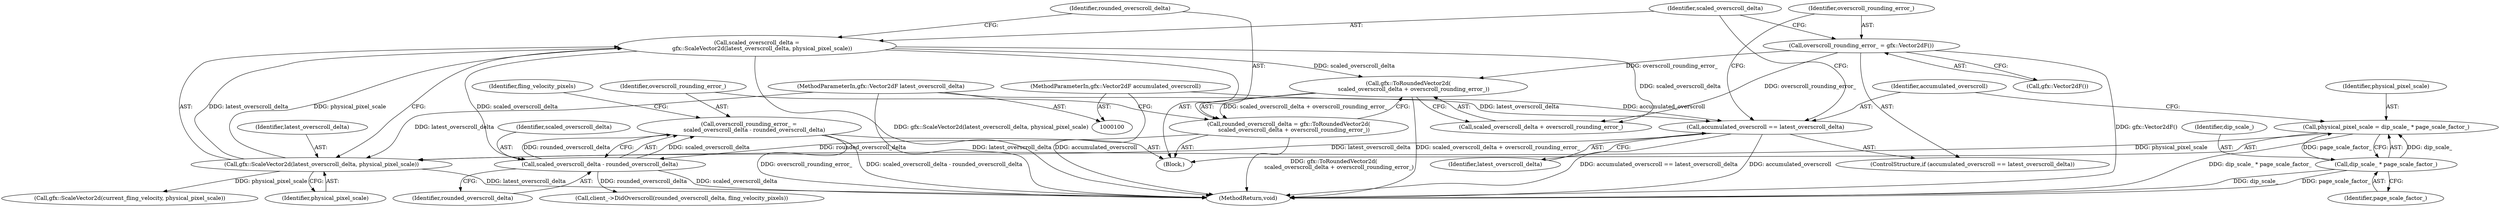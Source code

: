 digraph "1_Chrome_6d9425ec7badda912555d46ea7abcfab81fdd9b9@integer" {
"1000131" [label="(Call,overscroll_rounding_error_ =\n      scaled_overscroll_delta - rounded_overscroll_delta)"];
"1000133" [label="(Call,scaled_overscroll_delta - rounded_overscroll_delta)"];
"1000119" [label="(Call,scaled_overscroll_delta =\n      gfx::ScaleVector2d(latest_overscroll_delta, physical_pixel_scale))"];
"1000121" [label="(Call,gfx::ScaleVector2d(latest_overscroll_delta, physical_pixel_scale))"];
"1000112" [label="(Call,accumulated_overscroll == latest_overscroll_delta)"];
"1000101" [label="(MethodParameterIn,gfx::Vector2dF accumulated_overscroll)"];
"1000102" [label="(MethodParameterIn,gfx::Vector2dF latest_overscroll_delta)"];
"1000106" [label="(Call,physical_pixel_scale = dip_scale_ * page_scale_factor_)"];
"1000108" [label="(Call,dip_scale_ * page_scale_factor_)"];
"1000125" [label="(Call,rounded_overscroll_delta = gfx::ToRoundedVector2d(\n      scaled_overscroll_delta + overscroll_rounding_error_))"];
"1000127" [label="(Call,gfx::ToRoundedVector2d(\n      scaled_overscroll_delta + overscroll_rounding_error_))"];
"1000115" [label="(Call,overscroll_rounding_error_ = gfx::Vector2dF())"];
"1000121" [label="(Call,gfx::ScaleVector2d(latest_overscroll_delta, physical_pixel_scale))"];
"1000138" [label="(Identifier,fling_velocity_pixels)"];
"1000104" [label="(Block,)"];
"1000110" [label="(Identifier,page_scale_factor_)"];
"1000126" [label="(Identifier,rounded_overscroll_delta)"];
"1000107" [label="(Identifier,physical_pixel_scale)"];
"1000114" [label="(Identifier,latest_overscroll_delta)"];
"1000113" [label="(Identifier,accumulated_overscroll)"];
"1000145" [label="(MethodReturn,void)"];
"1000132" [label="(Identifier,overscroll_rounding_error_)"];
"1000112" [label="(Call,accumulated_overscroll == latest_overscroll_delta)"];
"1000106" [label="(Call,physical_pixel_scale = dip_scale_ * page_scale_factor_)"];
"1000115" [label="(Call,overscroll_rounding_error_ = gfx::Vector2dF())"];
"1000122" [label="(Identifier,latest_overscroll_delta)"];
"1000116" [label="(Identifier,overscroll_rounding_error_)"];
"1000131" [label="(Call,overscroll_rounding_error_ =\n      scaled_overscroll_delta - rounded_overscroll_delta)"];
"1000101" [label="(MethodParameterIn,gfx::Vector2dF accumulated_overscroll)"];
"1000135" [label="(Identifier,rounded_overscroll_delta)"];
"1000111" [label="(ControlStructure,if (accumulated_overscroll == latest_overscroll_delta))"];
"1000102" [label="(MethodParameterIn,gfx::Vector2dF latest_overscroll_delta)"];
"1000133" [label="(Call,scaled_overscroll_delta - rounded_overscroll_delta)"];
"1000119" [label="(Call,scaled_overscroll_delta =\n      gfx::ScaleVector2d(latest_overscroll_delta, physical_pixel_scale))"];
"1000120" [label="(Identifier,scaled_overscroll_delta)"];
"1000142" [label="(Call,client_->DidOverscroll(rounded_overscroll_delta, fling_velocity_pixels))"];
"1000139" [label="(Call,gfx::ScaleVector2d(current_fling_velocity, physical_pixel_scale))"];
"1000117" [label="(Call,gfx::Vector2dF())"];
"1000127" [label="(Call,gfx::ToRoundedVector2d(\n      scaled_overscroll_delta + overscroll_rounding_error_))"];
"1000109" [label="(Identifier,dip_scale_)"];
"1000108" [label="(Call,dip_scale_ * page_scale_factor_)"];
"1000123" [label="(Identifier,physical_pixel_scale)"];
"1000125" [label="(Call,rounded_overscroll_delta = gfx::ToRoundedVector2d(\n      scaled_overscroll_delta + overscroll_rounding_error_))"];
"1000128" [label="(Call,scaled_overscroll_delta + overscroll_rounding_error_)"];
"1000134" [label="(Identifier,scaled_overscroll_delta)"];
"1000131" -> "1000104"  [label="AST: "];
"1000131" -> "1000133"  [label="CFG: "];
"1000132" -> "1000131"  [label="AST: "];
"1000133" -> "1000131"  [label="AST: "];
"1000138" -> "1000131"  [label="CFG: "];
"1000131" -> "1000145"  [label="DDG: overscroll_rounding_error_"];
"1000131" -> "1000145"  [label="DDG: scaled_overscroll_delta - rounded_overscroll_delta"];
"1000133" -> "1000131"  [label="DDG: scaled_overscroll_delta"];
"1000133" -> "1000131"  [label="DDG: rounded_overscroll_delta"];
"1000133" -> "1000135"  [label="CFG: "];
"1000134" -> "1000133"  [label="AST: "];
"1000135" -> "1000133"  [label="AST: "];
"1000133" -> "1000145"  [label="DDG: scaled_overscroll_delta"];
"1000119" -> "1000133"  [label="DDG: scaled_overscroll_delta"];
"1000125" -> "1000133"  [label="DDG: rounded_overscroll_delta"];
"1000133" -> "1000142"  [label="DDG: rounded_overscroll_delta"];
"1000119" -> "1000104"  [label="AST: "];
"1000119" -> "1000121"  [label="CFG: "];
"1000120" -> "1000119"  [label="AST: "];
"1000121" -> "1000119"  [label="AST: "];
"1000126" -> "1000119"  [label="CFG: "];
"1000119" -> "1000145"  [label="DDG: gfx::ScaleVector2d(latest_overscroll_delta, physical_pixel_scale)"];
"1000121" -> "1000119"  [label="DDG: latest_overscroll_delta"];
"1000121" -> "1000119"  [label="DDG: physical_pixel_scale"];
"1000119" -> "1000127"  [label="DDG: scaled_overscroll_delta"];
"1000119" -> "1000128"  [label="DDG: scaled_overscroll_delta"];
"1000121" -> "1000123"  [label="CFG: "];
"1000122" -> "1000121"  [label="AST: "];
"1000123" -> "1000121"  [label="AST: "];
"1000121" -> "1000145"  [label="DDG: latest_overscroll_delta"];
"1000112" -> "1000121"  [label="DDG: latest_overscroll_delta"];
"1000102" -> "1000121"  [label="DDG: latest_overscroll_delta"];
"1000106" -> "1000121"  [label="DDG: physical_pixel_scale"];
"1000121" -> "1000139"  [label="DDG: physical_pixel_scale"];
"1000112" -> "1000111"  [label="AST: "];
"1000112" -> "1000114"  [label="CFG: "];
"1000113" -> "1000112"  [label="AST: "];
"1000114" -> "1000112"  [label="AST: "];
"1000116" -> "1000112"  [label="CFG: "];
"1000120" -> "1000112"  [label="CFG: "];
"1000112" -> "1000145"  [label="DDG: accumulated_overscroll == latest_overscroll_delta"];
"1000112" -> "1000145"  [label="DDG: accumulated_overscroll"];
"1000101" -> "1000112"  [label="DDG: accumulated_overscroll"];
"1000102" -> "1000112"  [label="DDG: latest_overscroll_delta"];
"1000101" -> "1000100"  [label="AST: "];
"1000101" -> "1000145"  [label="DDG: accumulated_overscroll"];
"1000102" -> "1000100"  [label="AST: "];
"1000102" -> "1000145"  [label="DDG: latest_overscroll_delta"];
"1000106" -> "1000104"  [label="AST: "];
"1000106" -> "1000108"  [label="CFG: "];
"1000107" -> "1000106"  [label="AST: "];
"1000108" -> "1000106"  [label="AST: "];
"1000113" -> "1000106"  [label="CFG: "];
"1000106" -> "1000145"  [label="DDG: dip_scale_ * page_scale_factor_"];
"1000108" -> "1000106"  [label="DDG: dip_scale_"];
"1000108" -> "1000106"  [label="DDG: page_scale_factor_"];
"1000108" -> "1000110"  [label="CFG: "];
"1000109" -> "1000108"  [label="AST: "];
"1000110" -> "1000108"  [label="AST: "];
"1000108" -> "1000145"  [label="DDG: page_scale_factor_"];
"1000108" -> "1000145"  [label="DDG: dip_scale_"];
"1000125" -> "1000104"  [label="AST: "];
"1000125" -> "1000127"  [label="CFG: "];
"1000126" -> "1000125"  [label="AST: "];
"1000127" -> "1000125"  [label="AST: "];
"1000132" -> "1000125"  [label="CFG: "];
"1000125" -> "1000145"  [label="DDG: gfx::ToRoundedVector2d(\n      scaled_overscroll_delta + overscroll_rounding_error_)"];
"1000127" -> "1000125"  [label="DDG: scaled_overscroll_delta + overscroll_rounding_error_"];
"1000127" -> "1000128"  [label="CFG: "];
"1000128" -> "1000127"  [label="AST: "];
"1000127" -> "1000145"  [label="DDG: scaled_overscroll_delta + overscroll_rounding_error_"];
"1000115" -> "1000127"  [label="DDG: overscroll_rounding_error_"];
"1000115" -> "1000111"  [label="AST: "];
"1000115" -> "1000117"  [label="CFG: "];
"1000116" -> "1000115"  [label="AST: "];
"1000117" -> "1000115"  [label="AST: "];
"1000120" -> "1000115"  [label="CFG: "];
"1000115" -> "1000145"  [label="DDG: gfx::Vector2dF()"];
"1000115" -> "1000128"  [label="DDG: overscroll_rounding_error_"];
}
